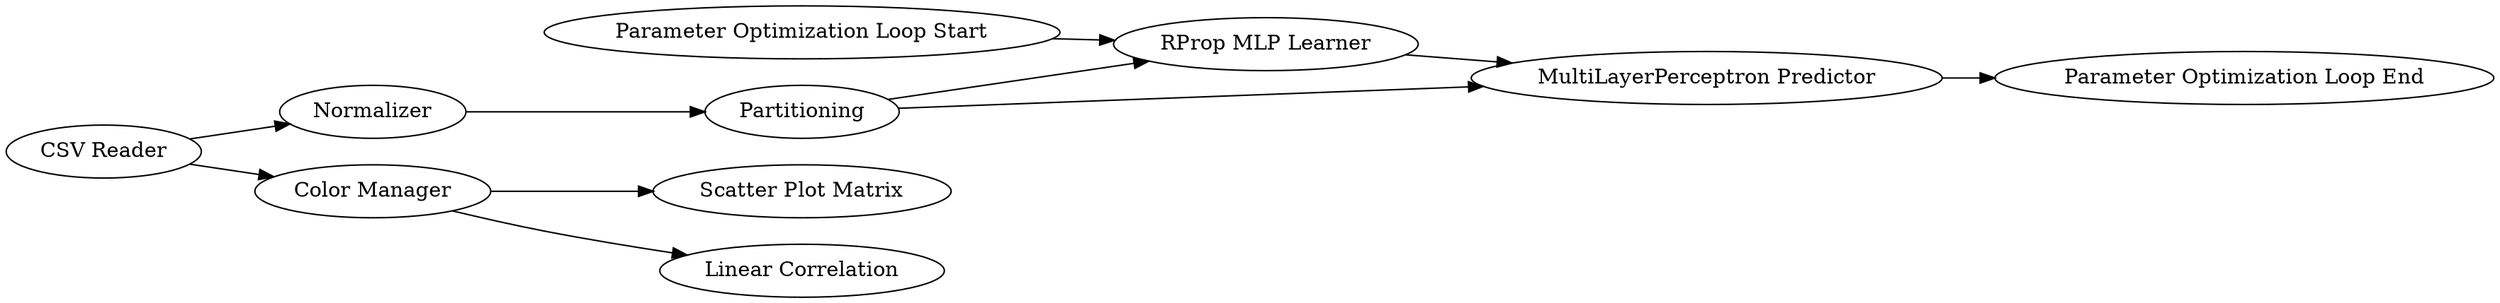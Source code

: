 digraph {
	9 -> 7
	6 -> 8
	7 -> 8
	8 -> 10
	5 -> 6
	1 -> 2
	2 -> 3
	6 -> 7
	2 -> 4
	1 -> 5
	5 [label=Normalizer]
	1 [label="CSV Reader"]
	7 [label="RProp MLP Learner"]
	9 [label="Parameter Optimization Loop Start"]
	4 [label="Linear Correlation"]
	6 [label=Partitioning]
	8 [label="MultiLayerPerceptron Predictor"]
	3 [label="Scatter Plot Matrix"]
	2 [label="Color Manager"]
	10 [label="Parameter Optimization Loop End"]
	rankdir=LR
}
